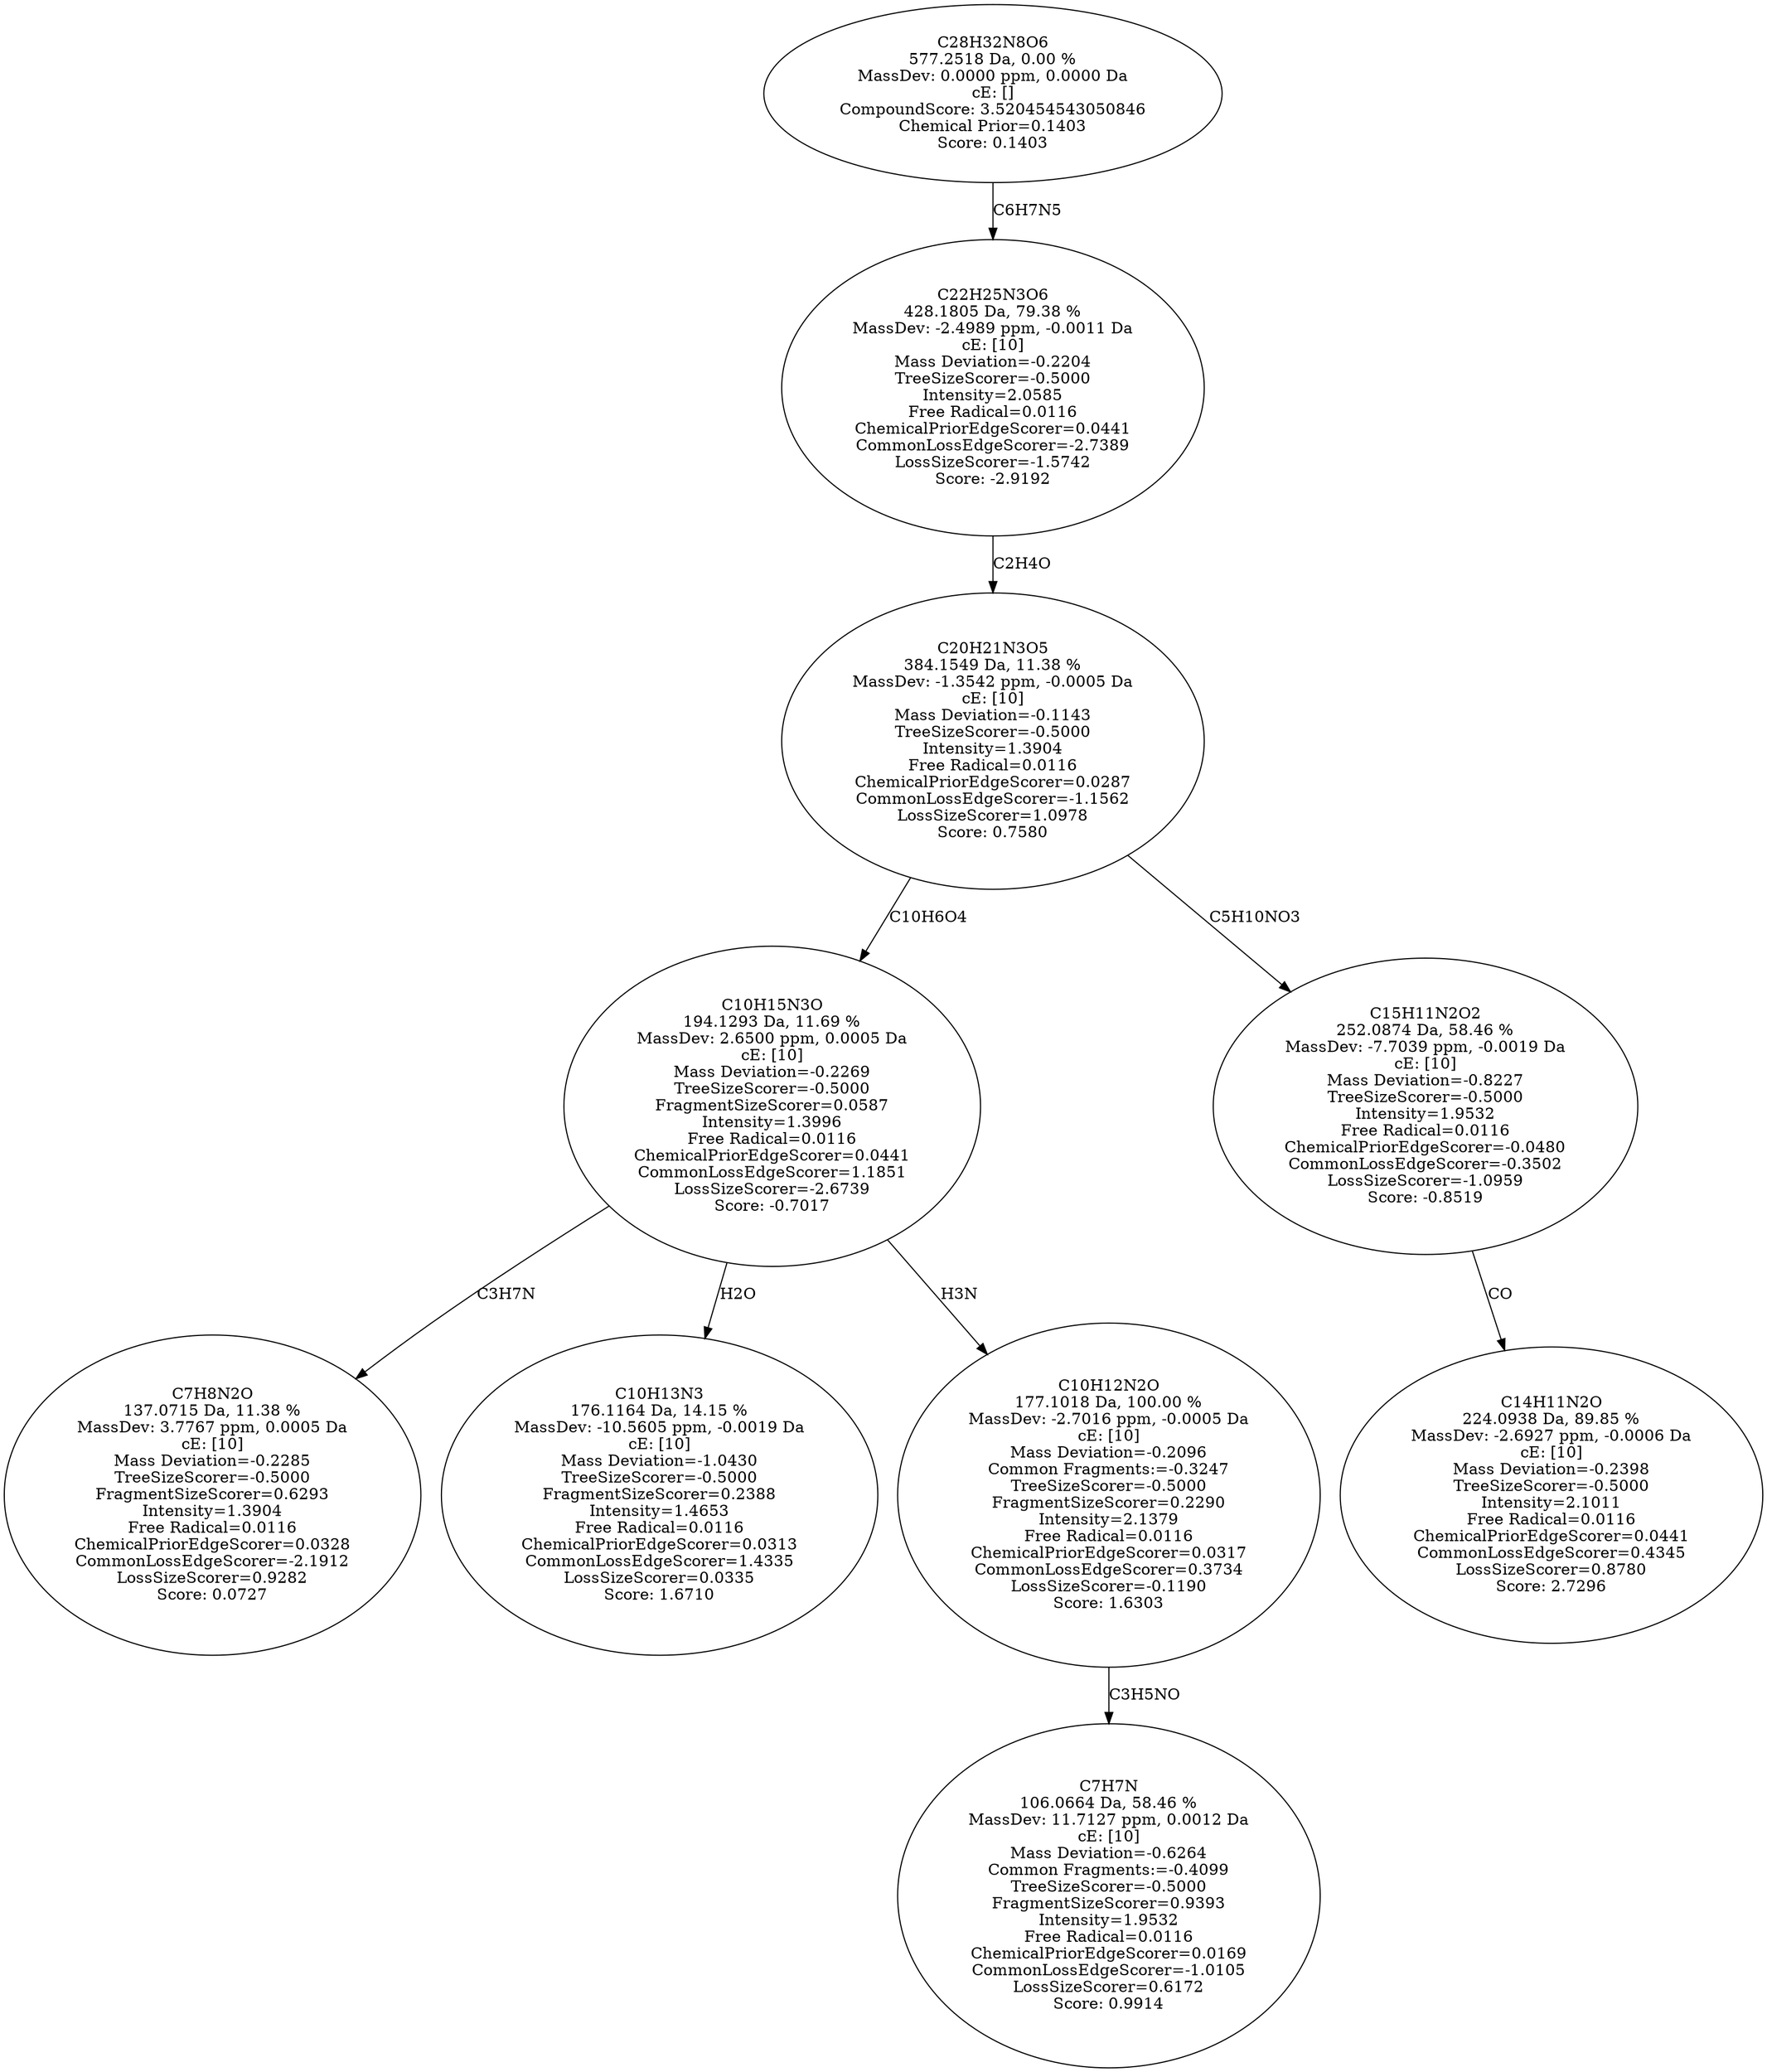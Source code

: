 strict digraph {
v1 [label="C7H8N2O\n137.0715 Da, 11.38 %\nMassDev: 3.7767 ppm, 0.0005 Da\ncE: [10]\nMass Deviation=-0.2285\nTreeSizeScorer=-0.5000\nFragmentSizeScorer=0.6293\nIntensity=1.3904\nFree Radical=0.0116\nChemicalPriorEdgeScorer=0.0328\nCommonLossEdgeScorer=-2.1912\nLossSizeScorer=0.9282\nScore: 0.0727"];
v2 [label="C10H13N3\n176.1164 Da, 14.15 %\nMassDev: -10.5605 ppm, -0.0019 Da\ncE: [10]\nMass Deviation=-1.0430\nTreeSizeScorer=-0.5000\nFragmentSizeScorer=0.2388\nIntensity=1.4653\nFree Radical=0.0116\nChemicalPriorEdgeScorer=0.0313\nCommonLossEdgeScorer=1.4335\nLossSizeScorer=0.0335\nScore: 1.6710"];
v3 [label="C7H7N\n106.0664 Da, 58.46 %\nMassDev: 11.7127 ppm, 0.0012 Da\ncE: [10]\nMass Deviation=-0.6264\nCommon Fragments:=-0.4099\nTreeSizeScorer=-0.5000\nFragmentSizeScorer=0.9393\nIntensity=1.9532\nFree Radical=0.0116\nChemicalPriorEdgeScorer=0.0169\nCommonLossEdgeScorer=-1.0105\nLossSizeScorer=0.6172\nScore: 0.9914"];
v4 [label="C10H12N2O\n177.1018 Da, 100.00 %\nMassDev: -2.7016 ppm, -0.0005 Da\ncE: [10]\nMass Deviation=-0.2096\nCommon Fragments:=-0.3247\nTreeSizeScorer=-0.5000\nFragmentSizeScorer=0.2290\nIntensity=2.1379\nFree Radical=0.0116\nChemicalPriorEdgeScorer=0.0317\nCommonLossEdgeScorer=0.3734\nLossSizeScorer=-0.1190\nScore: 1.6303"];
v5 [label="C10H15N3O\n194.1293 Da, 11.69 %\nMassDev: 2.6500 ppm, 0.0005 Da\ncE: [10]\nMass Deviation=-0.2269\nTreeSizeScorer=-0.5000\nFragmentSizeScorer=0.0587\nIntensity=1.3996\nFree Radical=0.0116\nChemicalPriorEdgeScorer=0.0441\nCommonLossEdgeScorer=1.1851\nLossSizeScorer=-2.6739\nScore: -0.7017"];
v6 [label="C14H11N2O\n224.0938 Da, 89.85 %\nMassDev: -2.6927 ppm, -0.0006 Da\ncE: [10]\nMass Deviation=-0.2398\nTreeSizeScorer=-0.5000\nIntensity=2.1011\nFree Radical=0.0116\nChemicalPriorEdgeScorer=0.0441\nCommonLossEdgeScorer=0.4345\nLossSizeScorer=0.8780\nScore: 2.7296"];
v7 [label="C15H11N2O2\n252.0874 Da, 58.46 %\nMassDev: -7.7039 ppm, -0.0019 Da\ncE: [10]\nMass Deviation=-0.8227\nTreeSizeScorer=-0.5000\nIntensity=1.9532\nFree Radical=0.0116\nChemicalPriorEdgeScorer=-0.0480\nCommonLossEdgeScorer=-0.3502\nLossSizeScorer=-1.0959\nScore: -0.8519"];
v8 [label="C20H21N3O5\n384.1549 Da, 11.38 %\nMassDev: -1.3542 ppm, -0.0005 Da\ncE: [10]\nMass Deviation=-0.1143\nTreeSizeScorer=-0.5000\nIntensity=1.3904\nFree Radical=0.0116\nChemicalPriorEdgeScorer=0.0287\nCommonLossEdgeScorer=-1.1562\nLossSizeScorer=1.0978\nScore: 0.7580"];
v9 [label="C22H25N3O6\n428.1805 Da, 79.38 %\nMassDev: -2.4989 ppm, -0.0011 Da\ncE: [10]\nMass Deviation=-0.2204\nTreeSizeScorer=-0.5000\nIntensity=2.0585\nFree Radical=0.0116\nChemicalPriorEdgeScorer=0.0441\nCommonLossEdgeScorer=-2.7389\nLossSizeScorer=-1.5742\nScore: -2.9192"];
v10 [label="C28H32N8O6\n577.2518 Da, 0.00 %\nMassDev: 0.0000 ppm, 0.0000 Da\ncE: []\nCompoundScore: 3.520454543050846\nChemical Prior=0.1403\nScore: 0.1403"];
v5 -> v1 [label="C3H7N"];
v5 -> v2 [label="H2O"];
v4 -> v3 [label="C3H5NO"];
v5 -> v4 [label="H3N"];
v8 -> v5 [label="C10H6O4"];
v7 -> v6 [label="CO"];
v8 -> v7 [label="C5H10NO3"];
v9 -> v8 [label="C2H4O"];
v10 -> v9 [label="C6H7N5"];
}